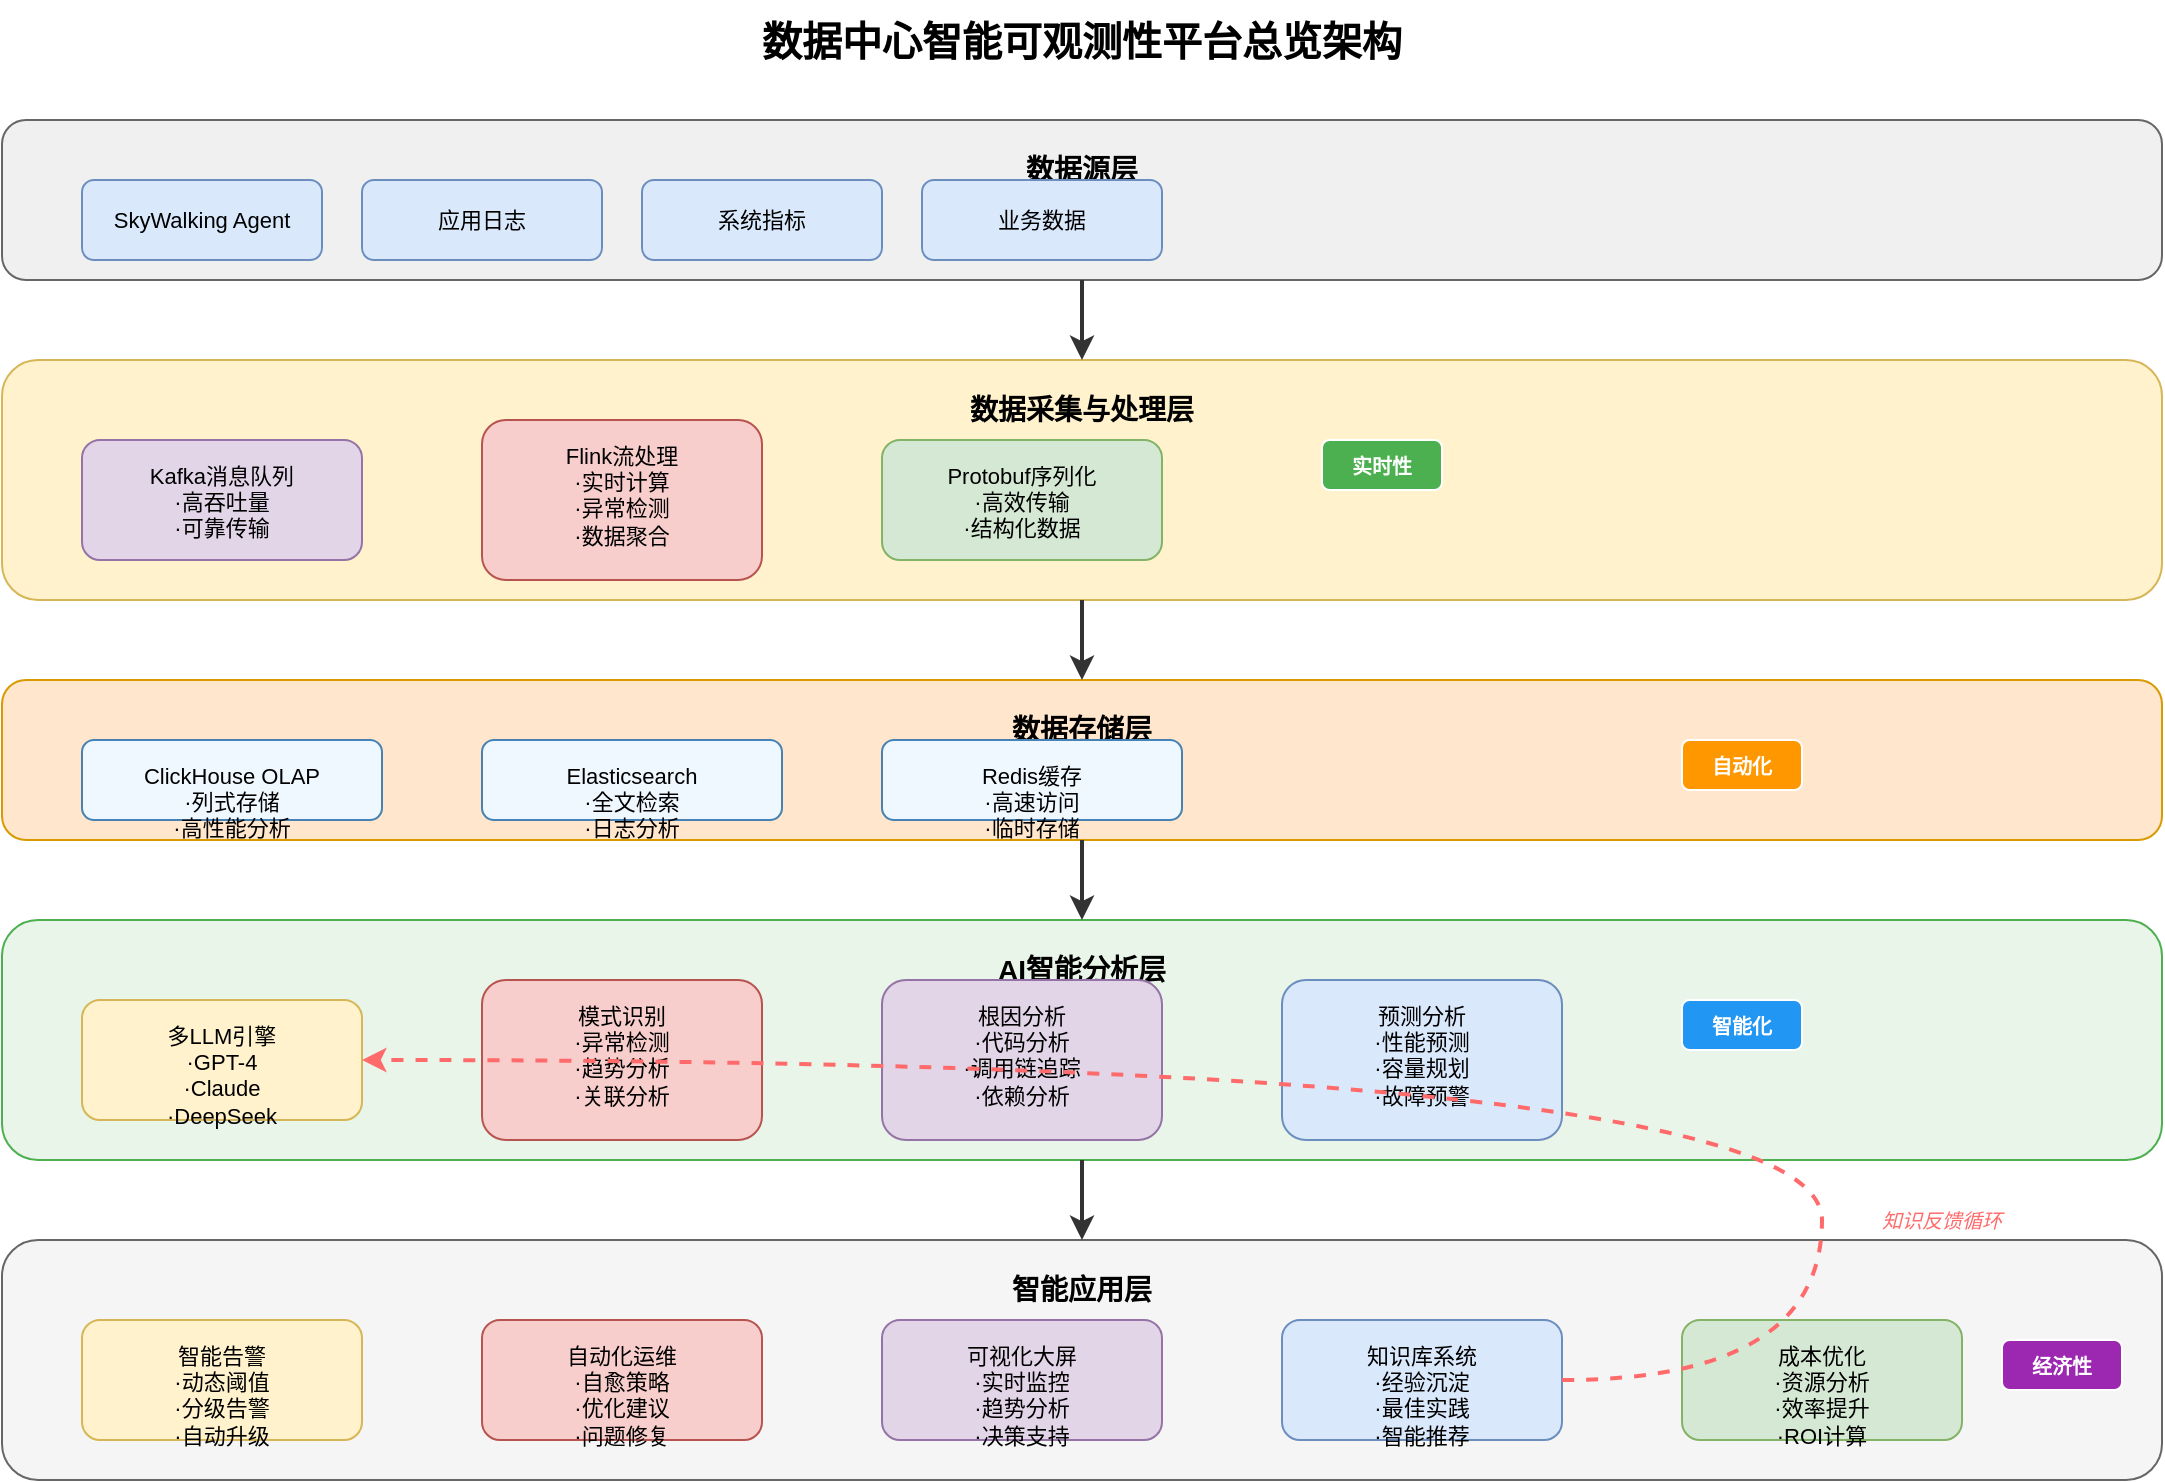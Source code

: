 <?xml version="1.0" encoding="UTF-8"?>
<mxfile version="22.1.11" type="device">
  <diagram name="智能可观测性平台总览" id="comprehensive-overview">
    <mxGraphModel dx="1600" dy="900" grid="1" gridSize="10" guides="1" tooltips="1" connect="1" arrows="1" fold="1" page="1" pageScale="1" pageWidth="1169" pageHeight="827" math="0" shadow="0">
      <root>
        <mxCell id="0" />
        <mxCell id="1" parent="0" />
        
        <!-- 标题 -->
        <mxCell id="main-title" value="数据中心智能可观测性平台总览架构" style="text;html=1;strokeColor=none;fillColor=none;align=center;verticalAlign=middle;whiteSpace=wrap;rounded=0;fontSize=20;fontStyle=1;" parent="1" vertex="1">
          <mxGeometry x="400" y="20" width="360" height="40" as="geometry" />
        </mxCell>
        
        <!-- 数据源层 -->
        <mxCell id="data-source-layer" value="数据源层" style="rounded=1;whiteSpace=wrap;html=1;fillColor=#f0f0f0;strokeColor=#666666;fontSize=14;fontStyle=1;verticalAlign=top;spacingTop=10;" parent="1" vertex="1">
          <mxGeometry x="40" y="80" width="1080" height="80" as="geometry" />
        </mxCell>
        
        <mxCell id="skywalking-agent" value="SkyWalking Agent" style="rounded=1;whiteSpace=wrap;html=1;fillColor=#dae8fc;strokeColor=#6c8ebf;fontSize=11;" parent="1" vertex="1">
          <mxGeometry x="80" y="110" width="120" height="40" as="geometry" />
        </mxCell>
        
        <mxCell id="app-logs" value="应用日志" style="rounded=1;whiteSpace=wrap;html=1;fillColor=#dae8fc;strokeColor=#6c8ebf;fontSize=11;" parent="1" vertex="1">
          <mxGeometry x="220" y="110" width="120" height="40" as="geometry" />
        </mxCell>
        
        <mxCell id="system-metrics" value="系统指标" style="rounded=1;whiteSpace=wrap;html=1;fillColor=#dae8fc;strokeColor=#6c8ebf;fontSize=11;" parent="1" vertex="1">
          <mxGeometry x="360" y="110" width="120" height="40" as="geometry" />
        </mxCell>
        
        <mxCell id="business-data" value="业务数据" style="rounded=1;whiteSpace=wrap;html=1;fillColor=#dae8fc;strokeColor=#6c8ebf;fontSize=11;" parent="1" vertex="1">
          <mxGeometry x="500" y="110" width="120" height="40" as="geometry" />
        </mxCell>
        
        <!-- 数据采集层 -->
        <mxCell id="collection-layer" value="数据采集与处理层" style="rounded=1;whiteSpace=wrap;html=1;fillColor=#fff2cc;strokeColor=#d6b656;fontSize=14;fontStyle=1;verticalAlign=top;spacingTop=10;" parent="1" vertex="1">
          <mxGeometry x="40" y="200" width="1080" height="120" as="geometry" />
        </mxCell>
        
        <mxCell id="kafka-queue" value="Kafka消息队列&#xa;·高吞吐量&#xa;·可靠传输" style="rounded=1;whiteSpace=wrap;html=1;fillColor=#e1d5e7;strokeColor=#9673a6;fontSize=11;verticalAlign=top;spacingTop=5;" parent="1" vertex="1">
          <mxGeometry x="80" y="240" width="140" height="60" as="geometry" />
        </mxCell>
        
        <mxCell id="flink-processing" value="Flink流处理&#xa;·实时计算&#xa;·异常检测&#xa;·数据聚合" style="rounded=1;whiteSpace=wrap;html=1;fillColor=#f8cecc;strokeColor=#b85450;fontSize=11;verticalAlign=top;spacingTop=5;" parent="1" vertex="1">
          <mxGeometry x="280" y="230" width="140" height="80" as="geometry" />
        </mxCell>
        
        <mxCell id="protobuf-serialization" value="Protobuf序列化&#xa;·高效传输&#xa;·结构化数据" style="rounded=1;whiteSpace=wrap;html=1;fillColor=#d5e8d4;strokeColor=#82b366;fontSize=11;verticalAlign=top;spacingTop=5;" parent="1" vertex="1">
          <mxGeometry x="480" y="240" width="140" height="60" as="geometry" />
        </mxCell>
        
        <!-- 存储层 -->
        <mxCell id="storage-layer" value="数据存储层" style="rounded=1;whiteSpace=wrap;html=1;fillColor=#ffe6cc;strokeColor=#d79b00;fontSize=14;fontStyle=1;verticalAlign=top;spacingTop=10;" parent="1" vertex="1">
          <mxGeometry x="40" y="360" width="1080" height="80" as="geometry" />
        </mxCell>
        
        <mxCell id="clickhouse-olap" value="ClickHouse OLAP&#xa;·列式存储&#xa;·高性能分析" style="rounded=1;whiteSpace=wrap;html=1;fillColor=#f0f8ff;strokeColor=#4682b4;fontSize=11;verticalAlign=top;spacingTop=5;" parent="1" vertex="1">
          <mxGeometry x="80" y="390" width="150" height="40" as="geometry" />
        </mxCell>
        
        <mxCell id="elasticsearch" value="Elasticsearch&#xa;·全文检索&#xa;·日志分析" style="rounded=1;whiteSpace=wrap;html=1;fillColor=#f0f8ff;strokeColor=#4682b4;fontSize=11;verticalAlign=top;spacingTop=5;" parent="1" vertex="1">
          <mxGeometry x="280" y="390" width="150" height="40" as="geometry" />
        </mxCell>
        
        <mxCell id="redis-cache" value="Redis缓存&#xa;·高速访问&#xa;·临时存储" style="rounded=1;whiteSpace=wrap;html=1;fillColor=#f0f8ff;strokeColor=#4682b4;fontSize=11;verticalAlign=top;spacingTop=5;" parent="1" vertex="1">
          <mxGeometry x="480" y="390" width="150" height="40" as="geometry" />
        </mxCell>
        
        <!-- AI分析层 -->
        <mxCell id="ai-layer" value="AI智能分析层" style="rounded=1;whiteSpace=wrap;html=1;fillColor=#e8f5e8;strokeColor=#4caf50;fontSize=14;fontStyle=1;verticalAlign=top;spacingTop=10;" parent="1" vertex="1">
          <mxGeometry x="40" y="480" width="1080" height="120" as="geometry" />
        </mxCell>
        
        <mxCell id="llm-engines" value="多LLM引擎&#xa;·GPT-4&#xa;·Claude&#xa;·DeepSeek" style="rounded=1;whiteSpace=wrap;html=1;fillColor=#fff2cc;strokeColor=#d6b656;fontSize=11;verticalAlign=top;spacingTop=5;" parent="1" vertex="1">
          <mxGeometry x="80" y="520" width="140" height="60" as="geometry" />
        </mxCell>
        
        <mxCell id="pattern-recognition" value="模式识别&#xa;·异常检测&#xa;·趋势分析&#xa;·关联分析" style="rounded=1;whiteSpace=wrap;html=1;fillColor=#f8cecc;strokeColor=#b85450;fontSize=11;verticalAlign=top;spacingTop=5;" parent="1" vertex="1">
          <mxGeometry x="280" y="510" width="140" height="80" as="geometry" />
        </mxCell>
        
        <mxCell id="root-cause-analysis" value="根因分析&#xa;·代码分析&#xa;·调用链追踪&#xa;·依赖分析" style="rounded=1;whiteSpace=wrap;html=1;fillColor=#e1d5e7;strokeColor=#9673a6;fontSize=11;verticalAlign=top;spacingTop=5;" parent="1" vertex="1">
          <mxGeometry x="480" y="510" width="140" height="80" as="geometry" />
        </mxCell>
        
        <mxCell id="predictive-analysis" value="预测分析&#xa;·性能预测&#xa;·容量规划&#xa;·故障预警" style="rounded=1;whiteSpace=wrap;html=1;fillColor=#dae8fc;strokeColor=#6c8ebf;fontSize=11;verticalAlign=top;spacingTop=5;" parent="1" vertex="1">
          <mxGeometry x="680" y="510" width="140" height="80" as="geometry" />
        </mxCell>
        
        <!-- 应用层 -->
        <mxCell id="application-layer" value="智能应用层" style="rounded=1;whiteSpace=wrap;html=1;fillColor=#f5f5f5;strokeColor=#666666;fontSize=14;fontStyle=1;verticalAlign=top;spacingTop=10;" parent="1" vertex="1">
          <mxGeometry x="40" y="640" width="1080" height="120" as="geometry" />
        </mxCell>
        
        <mxCell id="intelligent-alerts" value="智能告警&#xa;·动态阈值&#xa;·分级告警&#xa;·自动升级" style="rounded=1;whiteSpace=wrap;html=1;fillColor=#fff2cc;strokeColor=#d6b656;fontSize=11;verticalAlign=top;spacingTop=5;" parent="1" vertex="1">
          <mxGeometry x="80" y="680" width="140" height="60" as="geometry" />
        </mxCell>
        
        <mxCell id="auto-remediation" value="自动化运维&#xa;·自愈策略&#xa;·优化建议&#xa;·问题修复" style="rounded=1;whiteSpace=wrap;html=1;fillColor=#f8cecc;strokeColor=#b85450;fontSize=11;verticalAlign=top;spacingTop=5;" parent="1" vertex="1">
          <mxGeometry x="280" y="680" width="140" height="60" as="geometry" />
        </mxCell>
        
        <mxCell id="dashboard" value="可视化大屏&#xa;·实时监控&#xa;·趋势分析&#xa;·决策支持" style="rounded=1;whiteSpace=wrap;html=1;fillColor=#e1d5e7;strokeColor=#9673a6;fontSize=11;verticalAlign=top;spacingTop=5;" parent="1" vertex="1">
          <mxGeometry x="480" y="680" width="140" height="60" as="geometry" />
        </mxCell>
        
        <mxCell id="knowledge-base" value="知识库系统&#xa;·经验沉淀&#xa;·最佳实践&#xa;·智能推荐" style="rounded=1;whiteSpace=wrap;html=1;fillColor=#dae8fc;strokeColor=#6c8ebf;fontSize=11;verticalAlign=top;spacingTop=5;" parent="1" vertex="1">
          <mxGeometry x="680" y="680" width="140" height="60" as="geometry" />
        </mxCell>
        
        <mxCell id="cost-optimization" value="成本优化&#xa;·资源分析&#xa;·效率提升&#xa;·ROI计算" style="rounded=1;whiteSpace=wrap;html=1;fillColor=#d5e8d4;strokeColor=#82b366;fontSize=11;verticalAlign=top;spacingTop=5;" parent="1" vertex="1">
          <mxGeometry x="880" y="680" width="140" height="60" as="geometry" />
        </mxCell>
        
        <!-- 数据流箭头 -->
        <mxCell id="flow-data-to-collection" value="" style="edgeStyle=orthogonalEdgeStyle;rounded=0;orthogonalLoop=1;jettySize=auto;html=1;strokeWidth=2;fillColor=#333333;strokeColor=#333333;" parent="1" source="data-source-layer" target="collection-layer" edge="1">
          <mxGeometry relative="1" as="geometry" />
        </mxCell>
        
        <mxCell id="flow-collection-to-storage" value="" style="edgeStyle=orthogonalEdgeStyle;rounded=0;orthogonalLoop=1;jettySize=auto;html=1;strokeWidth=2;fillColor=#333333;strokeColor=#333333;" parent="1" source="collection-layer" target="storage-layer" edge="1">
          <mxGeometry relative="1" as="geometry" />
        </mxCell>
        
        <mxCell id="flow-storage-to-ai" value="" style="edgeStyle=orthogonalEdgeStyle;rounded=0;orthogonalLoop=1;jettySize=auto;html=1;strokeWidth=2;fillColor=#333333;strokeColor=#333333;" parent="1" source="storage-layer" target="ai-layer" edge="1">
          <mxGeometry relative="1" as="geometry" />
        </mxCell>
        
        <mxCell id="flow-ai-to-application" value="" style="edgeStyle=orthogonalEdgeStyle;rounded=0;orthogonalLoop=1;jettySize=auto;html=1;strokeWidth=2;fillColor=#333333;strokeColor=#333333;" parent="1" source="ai-layer" target="application-layer" edge="1">
          <mxGeometry relative="1" as="geometry" />
        </mxCell>
        
        <!-- 反馈回路 -->
        <mxCell id="feedback-loop" value="" style="edgeStyle=orthogonalEdgeStyle;rounded=1;orthogonalLoop=1;jettySize=auto;html=1;strokeWidth=2;fillColor=#ff6b6b;strokeColor=#ff6b6b;dashed=1;curved=1;" parent="1" source="knowledge-base" target="llm-engines" edge="1">
          <mxGeometry relative="1" as="geometry">
            <Array as="points">
              <mxPoint x="950" y="710" />
              <mxPoint x="950" y="550" />
              <mxPoint x="220" y="550" />
            </Array>
          </mxGeometry>
        </mxCell>
        
        <mxCell id="feedback-label" value="知识反馈循环" style="text;html=1;strokeColor=none;fillColor=none;align=center;verticalAlign=middle;whiteSpace=wrap;rounded=0;fontSize=10;fontStyle=2;fontColor=#ff6b6b;" parent="1" vertex="1">
          <mxGeometry x="970" y="620" width="80" height="20" as="geometry" />
        </mxCell>
        
        <!-- 核心价值标签 -->
        <mxCell id="value-tag-1" value="实时性" style="rounded=1;whiteSpace=wrap;html=1;fillColor=#4caf50;strokeColor=#ffffff;fontSize=10;fontStyle=1;fontColor=#ffffff;" parent="1" vertex="1">
          <mxGeometry x="700" y="240" width="60" height="25" as="geometry" />
        </mxCell>
        
        <mxCell id="value-tag-2" value="智能化" style="rounded=1;whiteSpace=wrap;html=1;fillColor=#2196f3;strokeColor=#ffffff;fontSize=10;fontStyle=1;fontColor=#ffffff;" parent="1" vertex="1">
          <mxGeometry x="880" y="520" width="60" height="25" as="geometry" />
        </mxCell>
        
        <mxCell id="value-tag-3" value="自动化" style="rounded=1;whiteSpace=wrap;html=1;fillColor=#ff9800;strokeColor=#ffffff;fontSize=10;fontStyle=1;fontColor=#ffffff;" parent="1" vertex="1">
          <mxGeometry x="880" y="390" width="60" height="25" as="geometry" />
        </mxCell>
        
        <mxCell id="value-tag-4" value="经济性" style="rounded=1;whiteSpace=wrap;html=1;fillColor=#9c27b0;strokeColor=#ffffff;fontSize=10;fontStyle=1;fontColor=#ffffff;" parent="1" vertex="1">
          <mxGeometry x="1040" y="690" width="60" height="25" as="geometry" />
        </mxCell>
        
      </root>
    </mxGraphModel>
  </diagram>
</mxfile>
